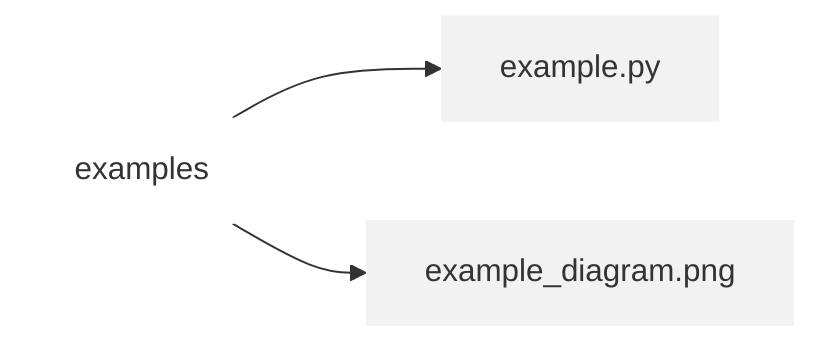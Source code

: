 graph LR
	root[examples]:::root --> 1[example.py]:::file
	root[examples]:::root --> 2[example_diagram.png]:::file

classDef root fill:#fff, stroke-width:0px;
classDef folder fill:#f7ce7f, stroke-width:0px;
classDef file fill:#f2f2f2, stroke-width:0px;